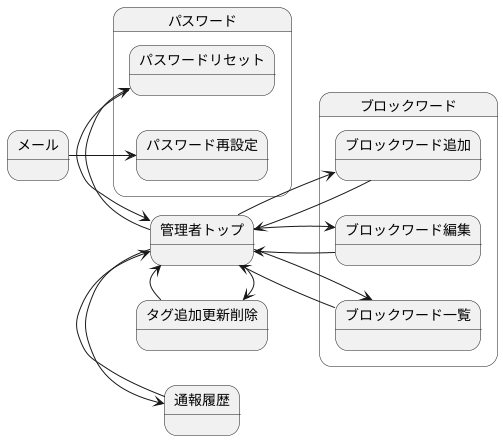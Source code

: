 @startuml
left to right direction

state 管理者トップ

state ブロックワード{
    state ブロックワード追加
    state ブロックワード編集
    state ブロックワード一覧
}

state 通報履歴
    state パスワード{
    state パスワードリセット
    state パスワード再設定
}

state タグ追加更新削除

管理者トップ -->ブロックワード追加
管理者トップ <--ブロックワード追加
管理者トップ -->ブロックワード編集
管理者トップ <--ブロックワード編集
管理者トップ -->ブロックワード一覧
管理者トップ <--ブロックワード一覧

管理者トップ ->通報履歴
管理者トップ <-通報履歴
管理者トップ ->パスワードリセット
管理者トップ <-パスワードリセット
メール -->パスワード再設定
管理者トップ ->タグ追加更新削除
管理者トップ <-タグ追加更新削除


@enduml